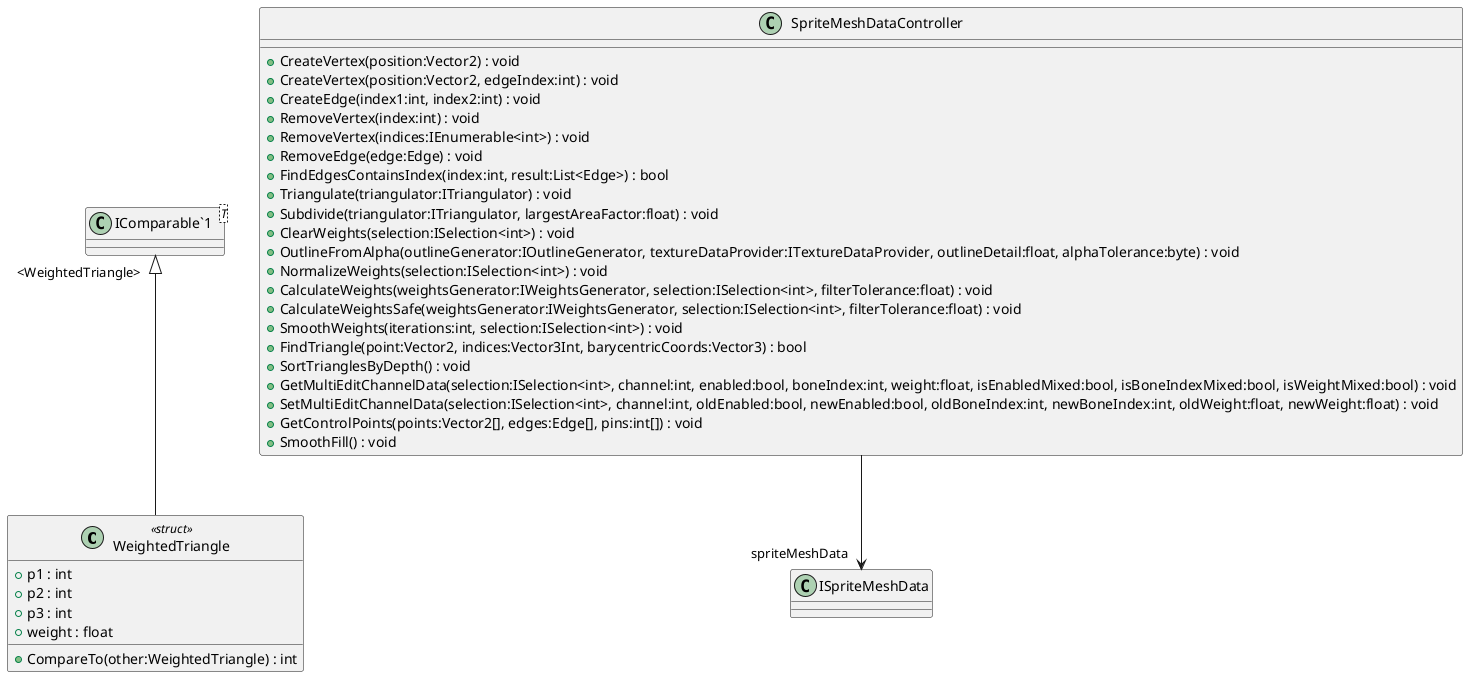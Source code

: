 @startuml
class WeightedTriangle <<struct>> {
    + p1 : int
    + p2 : int
    + p3 : int
    + weight : float
    + CompareTo(other:WeightedTriangle) : int
}
class SpriteMeshDataController {
    + CreateVertex(position:Vector2) : void
    + CreateVertex(position:Vector2, edgeIndex:int) : void
    + CreateEdge(index1:int, index2:int) : void
    + RemoveVertex(index:int) : void
    + RemoveVertex(indices:IEnumerable<int>) : void
    + RemoveEdge(edge:Edge) : void
    + FindEdgesContainsIndex(index:int, result:List<Edge>) : bool
    + Triangulate(triangulator:ITriangulator) : void
    + Subdivide(triangulator:ITriangulator, largestAreaFactor:float) : void
    + ClearWeights(selection:ISelection<int>) : void
    + OutlineFromAlpha(outlineGenerator:IOutlineGenerator, textureDataProvider:ITextureDataProvider, outlineDetail:float, alphaTolerance:byte) : void
    + NormalizeWeights(selection:ISelection<int>) : void
    + CalculateWeights(weightsGenerator:IWeightsGenerator, selection:ISelection<int>, filterTolerance:float) : void
    + CalculateWeightsSafe(weightsGenerator:IWeightsGenerator, selection:ISelection<int>, filterTolerance:float) : void
    + SmoothWeights(iterations:int, selection:ISelection<int>) : void
    + FindTriangle(point:Vector2, indices:Vector3Int, barycentricCoords:Vector3) : bool
    + SortTrianglesByDepth() : void
    + GetMultiEditChannelData(selection:ISelection<int>, channel:int, enabled:bool, boneIndex:int, weight:float, isEnabledMixed:bool, isBoneIndexMixed:bool, isWeightMixed:bool) : void
    + SetMultiEditChannelData(selection:ISelection<int>, channel:int, oldEnabled:bool, newEnabled:bool, oldBoneIndex:int, newBoneIndex:int, oldWeight:float, newWeight:float) : void
    + GetControlPoints(points:Vector2[], edges:Edge[], pins:int[]) : void
    + SmoothFill() : void
}
class "IComparable`1"<T> {
}
"IComparable`1" "<WeightedTriangle>" <|-- WeightedTriangle
SpriteMeshDataController --> "spriteMeshData" ISpriteMeshData
@enduml
